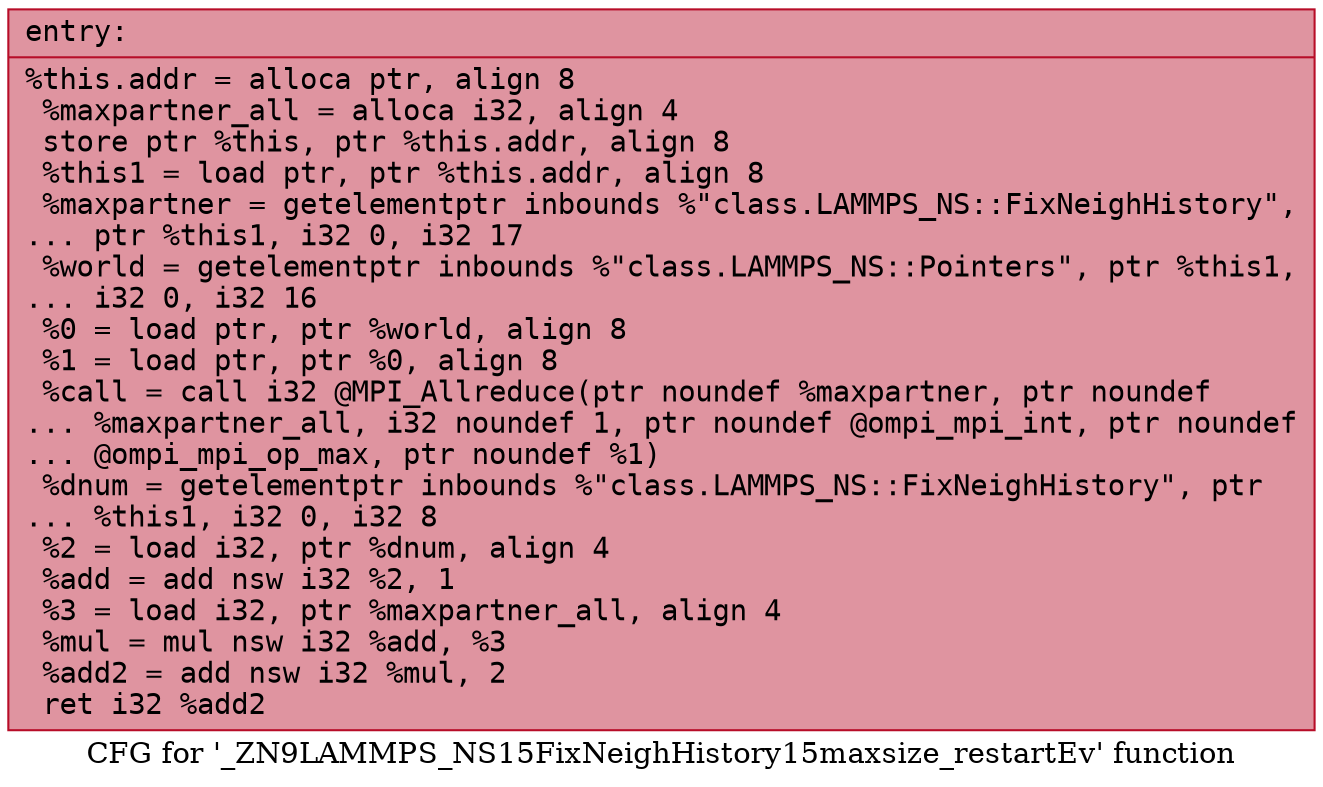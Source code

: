 digraph "CFG for '_ZN9LAMMPS_NS15FixNeighHistory15maxsize_restartEv' function" {
	label="CFG for '_ZN9LAMMPS_NS15FixNeighHistory15maxsize_restartEv' function";

	Node0x556119bbcdd0 [shape=record,color="#b70d28ff", style=filled, fillcolor="#b70d2870" fontname="Courier",label="{entry:\l|  %this.addr = alloca ptr, align 8\l  %maxpartner_all = alloca i32, align 4\l  store ptr %this, ptr %this.addr, align 8\l  %this1 = load ptr, ptr %this.addr, align 8\l  %maxpartner = getelementptr inbounds %\"class.LAMMPS_NS::FixNeighHistory\",\l... ptr %this1, i32 0, i32 17\l  %world = getelementptr inbounds %\"class.LAMMPS_NS::Pointers\", ptr %this1,\l... i32 0, i32 16\l  %0 = load ptr, ptr %world, align 8\l  %1 = load ptr, ptr %0, align 8\l  %call = call i32 @MPI_Allreduce(ptr noundef %maxpartner, ptr noundef\l... %maxpartner_all, i32 noundef 1, ptr noundef @ompi_mpi_int, ptr noundef\l... @ompi_mpi_op_max, ptr noundef %1)\l  %dnum = getelementptr inbounds %\"class.LAMMPS_NS::FixNeighHistory\", ptr\l... %this1, i32 0, i32 8\l  %2 = load i32, ptr %dnum, align 4\l  %add = add nsw i32 %2, 1\l  %3 = load i32, ptr %maxpartner_all, align 4\l  %mul = mul nsw i32 %add, %3\l  %add2 = add nsw i32 %mul, 2\l  ret i32 %add2\l}"];
}
